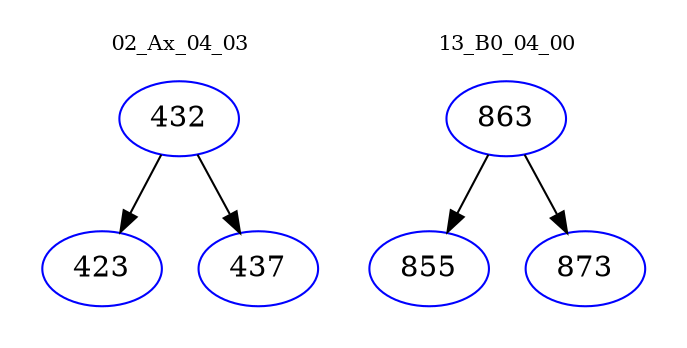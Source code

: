 digraph{
subgraph cluster_0 {
color = white
label = "02_Ax_04_03";
fontsize=10;
T0_432 [label="432", color="blue"]
T0_432 -> T0_423 [color="black"]
T0_423 [label="423", color="blue"]
T0_432 -> T0_437 [color="black"]
T0_437 [label="437", color="blue"]
}
subgraph cluster_1 {
color = white
label = "13_B0_04_00";
fontsize=10;
T1_863 [label="863", color="blue"]
T1_863 -> T1_855 [color="black"]
T1_855 [label="855", color="blue"]
T1_863 -> T1_873 [color="black"]
T1_873 [label="873", color="blue"]
}
}
